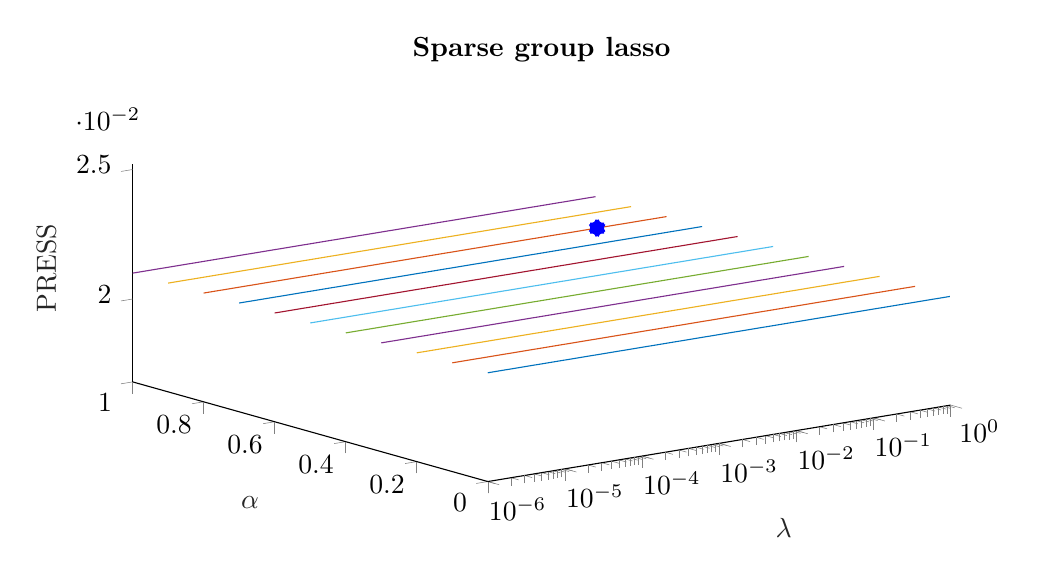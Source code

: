 % This file was created by matlab2tikz.
%
\definecolor{mycolor1}{rgb}{0.0,0.447,0.741}%
\definecolor{mycolor2}{rgb}{0.85,0.325,0.098}%
\definecolor{mycolor3}{rgb}{0.929,0.694,0.125}%
\definecolor{mycolor4}{rgb}{0.494,0.184,0.556}%
\definecolor{mycolor5}{rgb}{0.466,0.674,0.188}%
\definecolor{mycolor6}{rgb}{0.301,0.745,0.933}%
\definecolor{mycolor7}{rgb}{0.635,0.078,0.184}%
%
\begin{tikzpicture}

\begin{axis}[%
width=10.389cm,
height=5cm,
at={(0cm,0cm)},
scale only axis,
xmode=log,
xmin=1e-06,
xmax=1,
xminorticks=true,
tick align=outside,
xlabel style={font=\color{white!15!black}},
xlabel={$\lambda$},
ymin=0,
ymax=1,
ylabel style={font=\color{white!15!black}},
ylabel={$\alpha$},
zmin=0.021,
zmax=0.021,
zlabel style={font=\color{white!15!black}},
zlabel={PRESS},
view={-37.5}{30},
axis background/.style={fill=white},
title style={font=\bfseries},
title={Sparse group lasso},
axis x line*=bottom,
axis y line*=left,
axis z line*=left
]
\addplot3 [color=mycolor1]
 table[row sep=crcr] {%
1e-06	0	0.021\\
1.995e-06	0	0.021\\
3.981e-06	0	0.021\\
7.943e-06	0	0.021\\
1.585e-05	0	0.021\\
3.162e-05	0	0.021\\
6.31e-05	0	0.021\\
0.0	0	0.021\\
0.0	0	0.021\\
0.001	0	0.021\\
0.001	0	0.021\\
0.002	0	0.021\\
0.004	0	0.021\\
0.008	0	0.021\\
0.016	0	0.021\\
0.032	0	0.021\\
0.063	0	0.021\\
0.126	0	0.021\\
0.251	0	0.021\\
0.501	0	0.021\\
1	0	0.021\\
};
 \addplot3 [color=mycolor2]
 table[row sep=crcr] {%
1e-06	0.1	0.021\\
1.995e-06	0.1	0.021\\
3.981e-06	0.1	0.021\\
7.943e-06	0.1	0.021\\
1.585e-05	0.1	0.021\\
3.162e-05	0.1	0.021\\
6.31e-05	0.1	0.021\\
0.0	0.1	0.021\\
0.0	0.1	0.021\\
0.001	0.1	0.021\\
0.001	0.1	0.021\\
0.002	0.1	0.021\\
0.004	0.1	0.021\\
0.008	0.1	0.021\\
0.016	0.1	0.021\\
0.032	0.1	0.021\\
0.063	0.1	0.021\\
0.126	0.1	0.021\\
0.251	0.1	0.021\\
0.501	0.1	0.021\\
1	0.1	0.021\\
};
 \addplot3 [color=mycolor3]
 table[row sep=crcr] {%
1e-06	0.2	0.021\\
1.995e-06	0.2	0.021\\
3.981e-06	0.2	0.021\\
7.943e-06	0.2	0.021\\
1.585e-05	0.2	0.021\\
3.162e-05	0.2	0.021\\
6.31e-05	0.2	0.021\\
0.0	0.2	0.021\\
0.0	0.2	0.021\\
0.001	0.2	0.021\\
0.001	0.2	0.021\\
0.002	0.2	0.021\\
0.004	0.2	0.021\\
0.008	0.2	0.021\\
0.016	0.2	0.021\\
0.032	0.2	0.021\\
0.063	0.2	0.021\\
0.126	0.2	0.021\\
0.251	0.2	0.021\\
0.501	0.2	0.021\\
1	0.2	0.021\\
};
 \addplot3 [color=mycolor4]
 table[row sep=crcr] {%
1e-06	0.3	0.021\\
1.995e-06	0.3	0.021\\
3.981e-06	0.3	0.021\\
7.943e-06	0.3	0.021\\
1.585e-05	0.3	0.021\\
3.162e-05	0.3	0.021\\
6.31e-05	0.3	0.021\\
0.0	0.3	0.021\\
0.0	0.3	0.021\\
0.001	0.3	0.021\\
0.001	0.3	0.021\\
0.002	0.3	0.021\\
0.004	0.3	0.021\\
0.008	0.3	0.021\\
0.016	0.3	0.021\\
0.032	0.3	0.021\\
0.063	0.3	0.021\\
0.126	0.3	0.021\\
0.251	0.3	0.021\\
0.501	0.3	0.021\\
1	0.3	0.021\\
};
 \addplot3 [color=mycolor5]
 table[row sep=crcr] {%
1e-06	0.4	0.021\\
1.995e-06	0.4	0.021\\
3.981e-06	0.4	0.021\\
7.943e-06	0.4	0.021\\
1.585e-05	0.4	0.021\\
3.162e-05	0.4	0.021\\
6.31e-05	0.4	0.021\\
0.0	0.4	0.021\\
0.0	0.4	0.021\\
0.001	0.4	0.021\\
0.001	0.4	0.021\\
0.002	0.4	0.021\\
0.004	0.4	0.021\\
0.008	0.4	0.021\\
0.016	0.4	0.021\\
0.032	0.4	0.021\\
0.063	0.4	0.021\\
0.126	0.4	0.021\\
0.251	0.4	0.021\\
0.501	0.4	0.021\\
1	0.4	0.021\\
};
 \addplot3 [color=mycolor6]
 table[row sep=crcr] {%
1e-06	0.5	0.021\\
1.995e-06	0.5	0.021\\
3.981e-06	0.5	0.021\\
7.943e-06	0.5	0.021\\
1.585e-05	0.5	0.021\\
3.162e-05	0.5	0.021\\
6.31e-05	0.5	0.021\\
0.0	0.5	0.021\\
0.0	0.5	0.021\\
0.001	0.5	0.021\\
0.001	0.5	0.021\\
0.002	0.5	0.021\\
0.004	0.5	0.021\\
0.008	0.5	0.021\\
0.016	0.5	0.021\\
0.032	0.5	0.021\\
0.063	0.5	0.021\\
0.126	0.5	0.021\\
0.251	0.5	0.021\\
0.501	0.5	0.021\\
1	0.5	0.021\\
};
 \addplot3 [color=mycolor7]
 table[row sep=crcr] {%
1e-06	0.6	0.021\\
1.995e-06	0.6	0.021\\
3.981e-06	0.6	0.021\\
7.943e-06	0.6	0.021\\
1.585e-05	0.6	0.021\\
3.162e-05	0.6	0.021\\
6.31e-05	0.6	0.021\\
0.0	0.6	0.021\\
0.0	0.6	0.021\\
0.001	0.6	0.021\\
0.001	0.6	0.021\\
0.002	0.6	0.021\\
0.004	0.6	0.021\\
0.008	0.6	0.021\\
0.016	0.6	0.021\\
0.032	0.6	0.021\\
0.063	0.6	0.021\\
0.126	0.6	0.021\\
0.251	0.6	0.021\\
0.501	0.6	0.021\\
1	0.6	0.021\\
};
 \addplot3 [color=mycolor1]
 table[row sep=crcr] {%
1e-06	0.7	0.021\\
1.995e-06	0.7	0.021\\
3.981e-06	0.7	0.021\\
7.943e-06	0.7	0.021\\
1.585e-05	0.7	0.021\\
3.162e-05	0.7	0.021\\
6.31e-05	0.7	0.021\\
0.0	0.7	0.021\\
0.0	0.7	0.021\\
0.001	0.7	0.021\\
0.001	0.7	0.021\\
0.002	0.7	0.021\\
0.004	0.7	0.021\\
0.008	0.7	0.021\\
0.016	0.7	0.021\\
0.032	0.7	0.021\\
0.063	0.7	0.021\\
0.126	0.7	0.021\\
0.251	0.7	0.021\\
0.501	0.7	0.021\\
1	0.7	0.021\\
};
 \addplot3 [color=mycolor2]
 table[row sep=crcr] {%
1e-06	0.8	0.021\\
1.995e-06	0.8	0.021\\
3.981e-06	0.8	0.021\\
7.943e-06	0.8	0.021\\
1.585e-05	0.8	0.021\\
3.162e-05	0.8	0.021\\
6.31e-05	0.8	0.021\\
0.0	0.8	0.021\\
0.0	0.8	0.021\\
0.001	0.8	0.021\\
0.001	0.8	0.021\\
0.002	0.8	0.021\\
0.004	0.8	0.021\\
0.008	0.8	0.021\\
0.016	0.8	0.021\\
0.032	0.8	0.021\\
0.063	0.8	0.021\\
0.126	0.8	0.021\\
0.251	0.8	0.021\\
0.501	0.8	0.021\\
1	0.8	0.021\\
};
 \addplot3 [color=mycolor3]
 table[row sep=crcr] {%
1e-06	0.9	0.021\\
1.995e-06	0.9	0.021\\
3.981e-06	0.9	0.021\\
7.943e-06	0.9	0.021\\
1.585e-05	0.9	0.021\\
3.162e-05	0.9	0.021\\
6.31e-05	0.9	0.021\\
0.0	0.9	0.021\\
0.0	0.9	0.021\\
0.001	0.9	0.021\\
0.001	0.9	0.021\\
0.002	0.9	0.021\\
0.004	0.9	0.021\\
0.008	0.9	0.021\\
0.016	0.9	0.021\\
0.032	0.9	0.021\\
0.063	0.9	0.021\\
0.126	0.9	0.021\\
0.251	0.9	0.021\\
0.501	0.9	0.021\\
1	0.9	0.021\\
};
 \addplot3 [color=mycolor4]
 table[row sep=crcr] {%
1e-06	1	0.021\\
1.995e-06	1	0.021\\
3.981e-06	1	0.021\\
7.943e-06	1	0.021\\
1.585e-05	1	0.021\\
3.162e-05	1	0.021\\
6.31e-05	1	0.021\\
0.0	1	0.021\\
0.0	1	0.021\\
0.001	1	0.021\\
0.001	1	0.021\\
0.002	1	0.021\\
0.004	1	0.021\\
0.008	1	0.021\\
0.016	1	0.021\\
0.032	1	0.021\\
0.063	1	0.021\\
0.126	1	0.021\\
0.251	1	0.021\\
0.501	1	0.021\\
1	1	0.021\\
};
 \addplot3 [color=blue, line width=5.0pt, draw=none, mark=asterisk, mark options={solid, blue}]
 table[row sep=crcr] {%
0.126	0.8	0.021\\
};
 \end{axis}
\end{tikzpicture}%